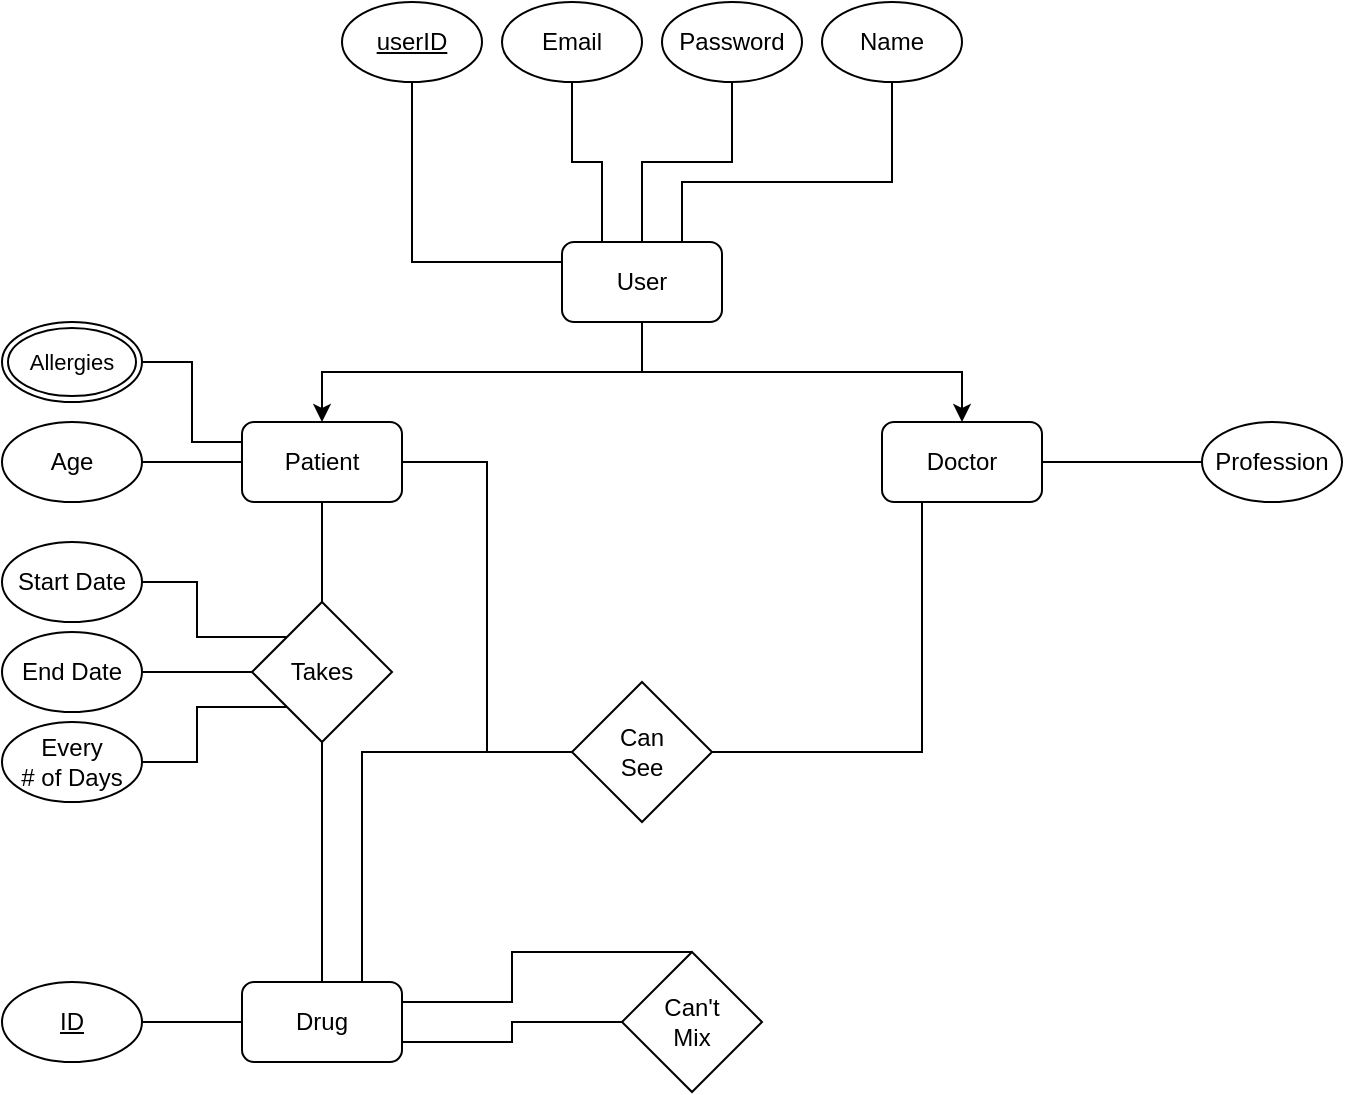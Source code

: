 <mxfile version="26.2.5">
  <diagram name="Page-1" id="94B1yERiti6Imz4_OIwz">
    <mxGraphModel dx="1218" dy="1213" grid="1" gridSize="10" guides="1" tooltips="1" connect="1" arrows="1" fold="1" page="0" pageScale="1" pageWidth="850" pageHeight="1100" math="0" shadow="0">
      <root>
        <mxCell id="0" />
        <mxCell id="1" parent="0" />
        <mxCell id="3b4mbC47o05VqwmVoVGR-10" style="edgeStyle=orthogonalEdgeStyle;rounded=0;orthogonalLoop=1;jettySize=auto;html=1;exitX=0.5;exitY=1;exitDx=0;exitDy=0;entryX=0.5;entryY=0;entryDx=0;entryDy=0;" edge="1" parent="1" source="3b4mbC47o05VqwmVoVGR-1" target="3b4mbC47o05VqwmVoVGR-2">
          <mxGeometry relative="1" as="geometry" />
        </mxCell>
        <mxCell id="3b4mbC47o05VqwmVoVGR-11" style="edgeStyle=orthogonalEdgeStyle;rounded=0;orthogonalLoop=1;jettySize=auto;html=1;exitX=0.5;exitY=1;exitDx=0;exitDy=0;entryX=0.5;entryY=0;entryDx=0;entryDy=0;" edge="1" parent="1" source="3b4mbC47o05VqwmVoVGR-1" target="3b4mbC47o05VqwmVoVGR-3">
          <mxGeometry relative="1" as="geometry" />
        </mxCell>
        <mxCell id="3b4mbC47o05VqwmVoVGR-1" value="User" style="rounded=1;whiteSpace=wrap;html=1;" vertex="1" parent="1">
          <mxGeometry x="360" y="-80" width="80" height="40" as="geometry" />
        </mxCell>
        <mxCell id="3b4mbC47o05VqwmVoVGR-2" value="Patient" style="rounded=1;whiteSpace=wrap;html=1;" vertex="1" parent="1">
          <mxGeometry x="200" y="10" width="80" height="40" as="geometry" />
        </mxCell>
        <mxCell id="3b4mbC47o05VqwmVoVGR-30" style="edgeStyle=orthogonalEdgeStyle;shape=connector;rounded=0;orthogonalLoop=1;jettySize=auto;html=1;exitX=1;exitY=0.5;exitDx=0;exitDy=0;entryX=0;entryY=0.5;entryDx=0;entryDy=0;strokeColor=default;align=center;verticalAlign=middle;fontFamily=Helvetica;fontSize=11;fontColor=default;labelBackgroundColor=default;startFill=0;endArrow=none;" edge="1" parent="1" source="3b4mbC47o05VqwmVoVGR-3" target="3b4mbC47o05VqwmVoVGR-29">
          <mxGeometry relative="1" as="geometry" />
        </mxCell>
        <mxCell id="3b4mbC47o05VqwmVoVGR-3" value="Doctor" style="rounded=1;whiteSpace=wrap;html=1;" vertex="1" parent="1">
          <mxGeometry x="520" y="10" width="80" height="40" as="geometry" />
        </mxCell>
        <mxCell id="3b4mbC47o05VqwmVoVGR-35" style="edgeStyle=orthogonalEdgeStyle;shape=connector;rounded=0;orthogonalLoop=1;jettySize=auto;html=1;exitX=0.5;exitY=1;exitDx=0;exitDy=0;entryX=0;entryY=0.25;entryDx=0;entryDy=0;strokeColor=default;align=center;verticalAlign=middle;fontFamily=Helvetica;fontSize=11;fontColor=default;labelBackgroundColor=default;startFill=0;endArrow=none;" edge="1" parent="1" source="3b4mbC47o05VqwmVoVGR-4" target="3b4mbC47o05VqwmVoVGR-1">
          <mxGeometry relative="1" as="geometry" />
        </mxCell>
        <mxCell id="3b4mbC47o05VqwmVoVGR-4" value="&lt;u&gt;userID&lt;/u&gt;" style="ellipse;whiteSpace=wrap;html=1;" vertex="1" parent="1">
          <mxGeometry x="250" y="-200" width="70" height="40" as="geometry" />
        </mxCell>
        <mxCell id="3b4mbC47o05VqwmVoVGR-32" style="edgeStyle=orthogonalEdgeStyle;shape=connector;rounded=0;orthogonalLoop=1;jettySize=auto;html=1;exitX=0.5;exitY=1;exitDx=0;exitDy=0;entryX=0.25;entryY=0;entryDx=0;entryDy=0;strokeColor=default;align=center;verticalAlign=middle;fontFamily=Helvetica;fontSize=11;fontColor=default;labelBackgroundColor=default;startFill=0;endArrow=none;" edge="1" parent="1" source="3b4mbC47o05VqwmVoVGR-5" target="3b4mbC47o05VqwmVoVGR-1">
          <mxGeometry relative="1" as="geometry" />
        </mxCell>
        <mxCell id="3b4mbC47o05VqwmVoVGR-5" value="Email" style="ellipse;whiteSpace=wrap;html=1;" vertex="1" parent="1">
          <mxGeometry x="330" y="-200" width="70" height="40" as="geometry" />
        </mxCell>
        <mxCell id="3b4mbC47o05VqwmVoVGR-33" style="edgeStyle=orthogonalEdgeStyle;shape=connector;rounded=0;orthogonalLoop=1;jettySize=auto;html=1;exitX=0.5;exitY=1;exitDx=0;exitDy=0;entryX=0.5;entryY=0;entryDx=0;entryDy=0;strokeColor=default;align=center;verticalAlign=middle;fontFamily=Helvetica;fontSize=11;fontColor=default;labelBackgroundColor=default;startFill=0;endArrow=none;" edge="1" parent="1" source="3b4mbC47o05VqwmVoVGR-6" target="3b4mbC47o05VqwmVoVGR-1">
          <mxGeometry relative="1" as="geometry" />
        </mxCell>
        <mxCell id="3b4mbC47o05VqwmVoVGR-6" value="Password" style="ellipse;whiteSpace=wrap;html=1;" vertex="1" parent="1">
          <mxGeometry x="410" y="-200" width="70" height="40" as="geometry" />
        </mxCell>
        <mxCell id="3b4mbC47o05VqwmVoVGR-34" style="edgeStyle=orthogonalEdgeStyle;shape=connector;rounded=0;orthogonalLoop=1;jettySize=auto;html=1;exitX=0.5;exitY=1;exitDx=0;exitDy=0;entryX=0.75;entryY=0;entryDx=0;entryDy=0;strokeColor=default;align=center;verticalAlign=middle;fontFamily=Helvetica;fontSize=11;fontColor=default;labelBackgroundColor=default;startFill=0;endArrow=none;" edge="1" parent="1" source="3b4mbC47o05VqwmVoVGR-7" target="3b4mbC47o05VqwmVoVGR-1">
          <mxGeometry relative="1" as="geometry">
            <Array as="points">
              <mxPoint x="525" y="-110" />
              <mxPoint x="420" y="-110" />
            </Array>
          </mxGeometry>
        </mxCell>
        <mxCell id="3b4mbC47o05VqwmVoVGR-7" value="Name" style="ellipse;whiteSpace=wrap;html=1;" vertex="1" parent="1">
          <mxGeometry x="490" y="-200" width="70" height="40" as="geometry" />
        </mxCell>
        <mxCell id="3b4mbC47o05VqwmVoVGR-27" style="edgeStyle=orthogonalEdgeStyle;shape=connector;rounded=0;orthogonalLoop=1;jettySize=auto;html=1;exitX=1;exitY=0.5;exitDx=0;exitDy=0;entryX=0;entryY=0.5;entryDx=0;entryDy=0;strokeColor=default;align=center;verticalAlign=middle;fontFamily=Helvetica;fontSize=11;fontColor=default;labelBackgroundColor=default;startFill=0;endArrow=none;" edge="1" parent="1" source="3b4mbC47o05VqwmVoVGR-9" target="3b4mbC47o05VqwmVoVGR-2">
          <mxGeometry relative="1" as="geometry" />
        </mxCell>
        <mxCell id="3b4mbC47o05VqwmVoVGR-9" value="Age" style="ellipse;whiteSpace=wrap;html=1;" vertex="1" parent="1">
          <mxGeometry x="80" y="10" width="70" height="40" as="geometry" />
        </mxCell>
        <mxCell id="3b4mbC47o05VqwmVoVGR-40" style="edgeStyle=orthogonalEdgeStyle;shape=connector;rounded=0;orthogonalLoop=1;jettySize=auto;html=1;exitX=1;exitY=0.75;exitDx=0;exitDy=0;entryX=0;entryY=0.5;entryDx=0;entryDy=0;strokeColor=default;align=center;verticalAlign=middle;fontFamily=Helvetica;fontSize=11;fontColor=default;labelBackgroundColor=default;startFill=0;endArrow=none;" edge="1" parent="1" source="3b4mbC47o05VqwmVoVGR-12" target="3b4mbC47o05VqwmVoVGR-39">
          <mxGeometry relative="1" as="geometry" />
        </mxCell>
        <mxCell id="3b4mbC47o05VqwmVoVGR-12" value="Drug" style="rounded=1;whiteSpace=wrap;html=1;" vertex="1" parent="1">
          <mxGeometry x="200" y="290" width="80" height="40" as="geometry" />
        </mxCell>
        <mxCell id="3b4mbC47o05VqwmVoVGR-36" style="edgeStyle=orthogonalEdgeStyle;shape=connector;rounded=0;orthogonalLoop=1;jettySize=auto;html=1;exitX=1;exitY=0.5;exitDx=0;exitDy=0;entryX=0;entryY=0.5;entryDx=0;entryDy=0;strokeColor=default;align=center;verticalAlign=middle;fontFamily=Helvetica;fontSize=11;fontColor=default;labelBackgroundColor=default;startFill=0;endArrow=none;" edge="1" parent="1" source="3b4mbC47o05VqwmVoVGR-13" target="3b4mbC47o05VqwmVoVGR-12">
          <mxGeometry relative="1" as="geometry" />
        </mxCell>
        <mxCell id="3b4mbC47o05VqwmVoVGR-13" value="&lt;u&gt;ID&lt;/u&gt;" style="ellipse;whiteSpace=wrap;html=1;" vertex="1" parent="1">
          <mxGeometry x="80" y="290" width="70" height="40" as="geometry" />
        </mxCell>
        <mxCell id="3b4mbC47o05VqwmVoVGR-15" style="edgeStyle=orthogonalEdgeStyle;rounded=0;orthogonalLoop=1;jettySize=auto;html=1;exitX=0;exitY=0.5;exitDx=0;exitDy=0;entryX=0.75;entryY=0;entryDx=0;entryDy=0;endArrow=none;startFill=0;" edge="1" parent="1" source="3b4mbC47o05VqwmVoVGR-14" target="3b4mbC47o05VqwmVoVGR-12">
          <mxGeometry relative="1" as="geometry" />
        </mxCell>
        <mxCell id="3b4mbC47o05VqwmVoVGR-16" style="edgeStyle=orthogonalEdgeStyle;shape=connector;rounded=0;orthogonalLoop=1;jettySize=auto;html=1;exitX=1;exitY=0.5;exitDx=0;exitDy=0;entryX=0.25;entryY=1;entryDx=0;entryDy=0;strokeColor=default;align=center;verticalAlign=middle;fontFamily=Helvetica;fontSize=11;fontColor=default;labelBackgroundColor=default;startFill=0;endArrow=none;" edge="1" parent="1" source="3b4mbC47o05VqwmVoVGR-14" target="3b4mbC47o05VqwmVoVGR-3">
          <mxGeometry relative="1" as="geometry" />
        </mxCell>
        <mxCell id="3b4mbC47o05VqwmVoVGR-31" style="edgeStyle=orthogonalEdgeStyle;shape=connector;rounded=0;orthogonalLoop=1;jettySize=auto;html=1;exitX=0;exitY=0.5;exitDx=0;exitDy=0;entryX=1;entryY=0.5;entryDx=0;entryDy=0;strokeColor=default;align=center;verticalAlign=middle;fontFamily=Helvetica;fontSize=11;fontColor=default;labelBackgroundColor=default;startFill=0;endArrow=none;" edge="1" parent="1" source="3b4mbC47o05VqwmVoVGR-14" target="3b4mbC47o05VqwmVoVGR-2">
          <mxGeometry relative="1" as="geometry" />
        </mxCell>
        <mxCell id="3b4mbC47o05VqwmVoVGR-14" value="Can&lt;div&gt;See&lt;/div&gt;" style="rhombus;whiteSpace=wrap;html=1;" vertex="1" parent="1">
          <mxGeometry x="365" y="140" width="70" height="70" as="geometry" />
        </mxCell>
        <mxCell id="3b4mbC47o05VqwmVoVGR-19" style="edgeStyle=orthogonalEdgeStyle;shape=connector;rounded=0;orthogonalLoop=1;jettySize=auto;html=1;exitX=0.5;exitY=0;exitDx=0;exitDy=0;entryX=0.5;entryY=1;entryDx=0;entryDy=0;strokeColor=default;align=center;verticalAlign=middle;fontFamily=Helvetica;fontSize=11;fontColor=default;labelBackgroundColor=default;startFill=0;endArrow=none;" edge="1" parent="1" source="3b4mbC47o05VqwmVoVGR-18" target="3b4mbC47o05VqwmVoVGR-2">
          <mxGeometry relative="1" as="geometry" />
        </mxCell>
        <mxCell id="3b4mbC47o05VqwmVoVGR-20" style="edgeStyle=orthogonalEdgeStyle;shape=connector;rounded=0;orthogonalLoop=1;jettySize=auto;html=1;exitX=0.5;exitY=1;exitDx=0;exitDy=0;entryX=0.5;entryY=0;entryDx=0;entryDy=0;strokeColor=default;align=center;verticalAlign=middle;fontFamily=Helvetica;fontSize=11;fontColor=default;labelBackgroundColor=default;startFill=0;endArrow=none;" edge="1" parent="1" source="3b4mbC47o05VqwmVoVGR-18" target="3b4mbC47o05VqwmVoVGR-12">
          <mxGeometry relative="1" as="geometry" />
        </mxCell>
        <mxCell id="3b4mbC47o05VqwmVoVGR-18" value="Takes" style="rhombus;whiteSpace=wrap;html=1;" vertex="1" parent="1">
          <mxGeometry x="205" y="100" width="70" height="70" as="geometry" />
        </mxCell>
        <mxCell id="3b4mbC47o05VqwmVoVGR-25" style="edgeStyle=orthogonalEdgeStyle;shape=connector;rounded=0;orthogonalLoop=1;jettySize=auto;html=1;exitX=1;exitY=0.5;exitDx=0;exitDy=0;entryX=0;entryY=0;entryDx=0;entryDy=0;strokeColor=default;align=center;verticalAlign=middle;fontFamily=Helvetica;fontSize=11;fontColor=default;labelBackgroundColor=default;startFill=0;endArrow=none;" edge="1" parent="1" source="3b4mbC47o05VqwmVoVGR-21" target="3b4mbC47o05VqwmVoVGR-18">
          <mxGeometry relative="1" as="geometry" />
        </mxCell>
        <mxCell id="3b4mbC47o05VqwmVoVGR-21" value="Start Date" style="ellipse;whiteSpace=wrap;html=1;" vertex="1" parent="1">
          <mxGeometry x="80" y="70" width="70" height="40" as="geometry" />
        </mxCell>
        <mxCell id="3b4mbC47o05VqwmVoVGR-24" style="edgeStyle=orthogonalEdgeStyle;shape=connector;rounded=0;orthogonalLoop=1;jettySize=auto;html=1;exitX=1;exitY=0.5;exitDx=0;exitDy=0;entryX=0;entryY=0.5;entryDx=0;entryDy=0;strokeColor=default;align=center;verticalAlign=middle;fontFamily=Helvetica;fontSize=11;fontColor=default;labelBackgroundColor=default;startFill=0;endArrow=none;" edge="1" parent="1" source="3b4mbC47o05VqwmVoVGR-22" target="3b4mbC47o05VqwmVoVGR-18">
          <mxGeometry relative="1" as="geometry" />
        </mxCell>
        <mxCell id="3b4mbC47o05VqwmVoVGR-22" value="End Date" style="ellipse;whiteSpace=wrap;html=1;" vertex="1" parent="1">
          <mxGeometry x="80" y="115" width="70" height="40" as="geometry" />
        </mxCell>
        <mxCell id="3b4mbC47o05VqwmVoVGR-26" style="edgeStyle=orthogonalEdgeStyle;shape=connector;rounded=0;orthogonalLoop=1;jettySize=auto;html=1;exitX=1;exitY=0.5;exitDx=0;exitDy=0;entryX=0;entryY=1;entryDx=0;entryDy=0;strokeColor=default;align=center;verticalAlign=middle;fontFamily=Helvetica;fontSize=11;fontColor=default;labelBackgroundColor=default;startFill=0;endArrow=none;" edge="1" parent="1" source="3b4mbC47o05VqwmVoVGR-23" target="3b4mbC47o05VqwmVoVGR-18">
          <mxGeometry relative="1" as="geometry" />
        </mxCell>
        <mxCell id="3b4mbC47o05VqwmVoVGR-23" value="Every&lt;br&gt;# of Days" style="ellipse;whiteSpace=wrap;html=1;" vertex="1" parent="1">
          <mxGeometry x="80" y="160" width="70" height="40" as="geometry" />
        </mxCell>
        <mxCell id="3b4mbC47o05VqwmVoVGR-29" value="Profession" style="ellipse;whiteSpace=wrap;html=1;" vertex="1" parent="1">
          <mxGeometry x="680" y="10" width="70" height="40" as="geometry" />
        </mxCell>
        <mxCell id="3b4mbC47o05VqwmVoVGR-38" style="edgeStyle=orthogonalEdgeStyle;shape=connector;rounded=0;orthogonalLoop=1;jettySize=auto;html=1;exitX=1;exitY=0.5;exitDx=0;exitDy=0;entryX=0;entryY=0.25;entryDx=0;entryDy=0;strokeColor=default;align=center;verticalAlign=middle;fontFamily=Helvetica;fontSize=11;fontColor=default;labelBackgroundColor=default;startFill=0;endArrow=none;" edge="1" parent="1" source="3b4mbC47o05VqwmVoVGR-37" target="3b4mbC47o05VqwmVoVGR-2">
          <mxGeometry relative="1" as="geometry" />
        </mxCell>
        <mxCell id="3b4mbC47o05VqwmVoVGR-37" value="Allergies" style="ellipse;shape=doubleEllipse;margin=3;whiteSpace=wrap;html=1;align=center;fontFamily=Helvetica;fontSize=11;fontColor=default;labelBackgroundColor=default;" vertex="1" parent="1">
          <mxGeometry x="80" y="-40" width="70" height="40" as="geometry" />
        </mxCell>
        <mxCell id="3b4mbC47o05VqwmVoVGR-41" style="edgeStyle=orthogonalEdgeStyle;shape=connector;rounded=0;orthogonalLoop=1;jettySize=auto;html=1;exitX=0.5;exitY=0;exitDx=0;exitDy=0;entryX=1;entryY=0.25;entryDx=0;entryDy=0;strokeColor=default;align=center;verticalAlign=middle;fontFamily=Helvetica;fontSize=11;fontColor=default;labelBackgroundColor=default;startFill=0;endArrow=none;" edge="1" parent="1" source="3b4mbC47o05VqwmVoVGR-39" target="3b4mbC47o05VqwmVoVGR-12">
          <mxGeometry relative="1" as="geometry">
            <Array as="points">
              <mxPoint x="335" y="275" />
              <mxPoint x="335" y="300" />
            </Array>
          </mxGeometry>
        </mxCell>
        <mxCell id="3b4mbC47o05VqwmVoVGR-39" value="Can&#39;t&lt;div&gt;Mix&lt;/div&gt;" style="rhombus;whiteSpace=wrap;html=1;" vertex="1" parent="1">
          <mxGeometry x="390" y="275" width="70" height="70" as="geometry" />
        </mxCell>
      </root>
    </mxGraphModel>
  </diagram>
</mxfile>
